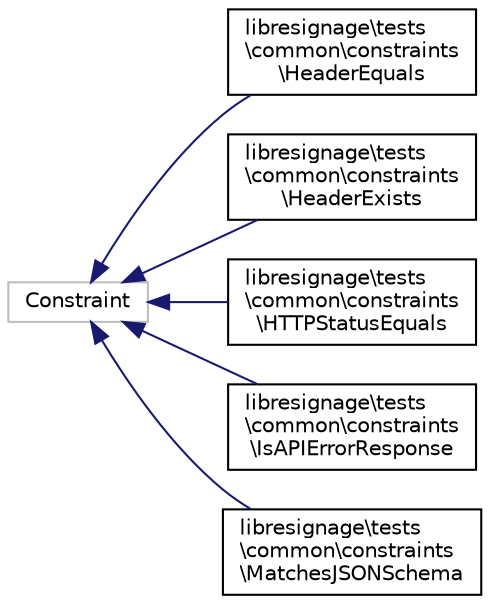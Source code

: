 digraph "Graphical Class Hierarchy"
{
  edge [fontname="Helvetica",fontsize="10",labelfontname="Helvetica",labelfontsize="10"];
  node [fontname="Helvetica",fontsize="10",shape=record];
  rankdir="LR";
  Node105 [label="Constraint",height=0.2,width=0.4,color="grey75", fillcolor="white", style="filled"];
  Node105 -> Node0 [dir="back",color="midnightblue",fontsize="10",style="solid",fontname="Helvetica"];
  Node0 [label="libresignage\\tests\l\\common\\constraints\l\\HeaderEquals",height=0.2,width=0.4,color="black", fillcolor="white", style="filled",URL="$classlibresignage_1_1tests_1_1common_1_1constraints_1_1HeaderEquals.html"];
  Node105 -> Node107 [dir="back",color="midnightblue",fontsize="10",style="solid",fontname="Helvetica"];
  Node107 [label="libresignage\\tests\l\\common\\constraints\l\\HeaderExists",height=0.2,width=0.4,color="black", fillcolor="white", style="filled",URL="$classlibresignage_1_1tests_1_1common_1_1constraints_1_1HeaderExists.html"];
  Node105 -> Node108 [dir="back",color="midnightblue",fontsize="10",style="solid",fontname="Helvetica"];
  Node108 [label="libresignage\\tests\l\\common\\constraints\l\\HTTPStatusEquals",height=0.2,width=0.4,color="black", fillcolor="white", style="filled",URL="$classlibresignage_1_1tests_1_1common_1_1constraints_1_1HTTPStatusEquals.html"];
  Node105 -> Node109 [dir="back",color="midnightblue",fontsize="10",style="solid",fontname="Helvetica"];
  Node109 [label="libresignage\\tests\l\\common\\constraints\l\\IsAPIErrorResponse",height=0.2,width=0.4,color="black", fillcolor="white", style="filled",URL="$classlibresignage_1_1tests_1_1common_1_1constraints_1_1IsAPIErrorResponse.html"];
  Node105 -> Node110 [dir="back",color="midnightblue",fontsize="10",style="solid",fontname="Helvetica"];
  Node110 [label="libresignage\\tests\l\\common\\constraints\l\\MatchesJSONSchema",height=0.2,width=0.4,color="black", fillcolor="white", style="filled",URL="$classlibresignage_1_1tests_1_1common_1_1constraints_1_1MatchesJSONSchema.html"];
}
